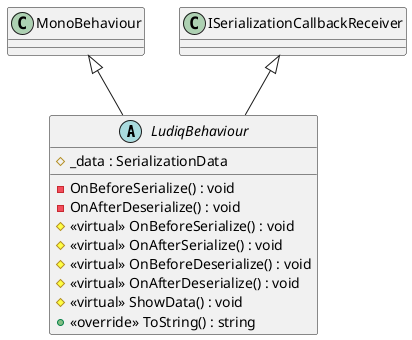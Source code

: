 @startuml
abstract class LudiqBehaviour {
    # _data : SerializationData
    - OnBeforeSerialize() : void
    - OnAfterDeserialize() : void
    # <<virtual>> OnBeforeSerialize() : void
    # <<virtual>> OnAfterSerialize() : void
    # <<virtual>> OnBeforeDeserialize() : void
    # <<virtual>> OnAfterDeserialize() : void
    # <<virtual>> ShowData() : void
    + <<override>> ToString() : string
}
MonoBehaviour <|-- LudiqBehaviour
ISerializationCallbackReceiver <|-- LudiqBehaviour
@enduml
